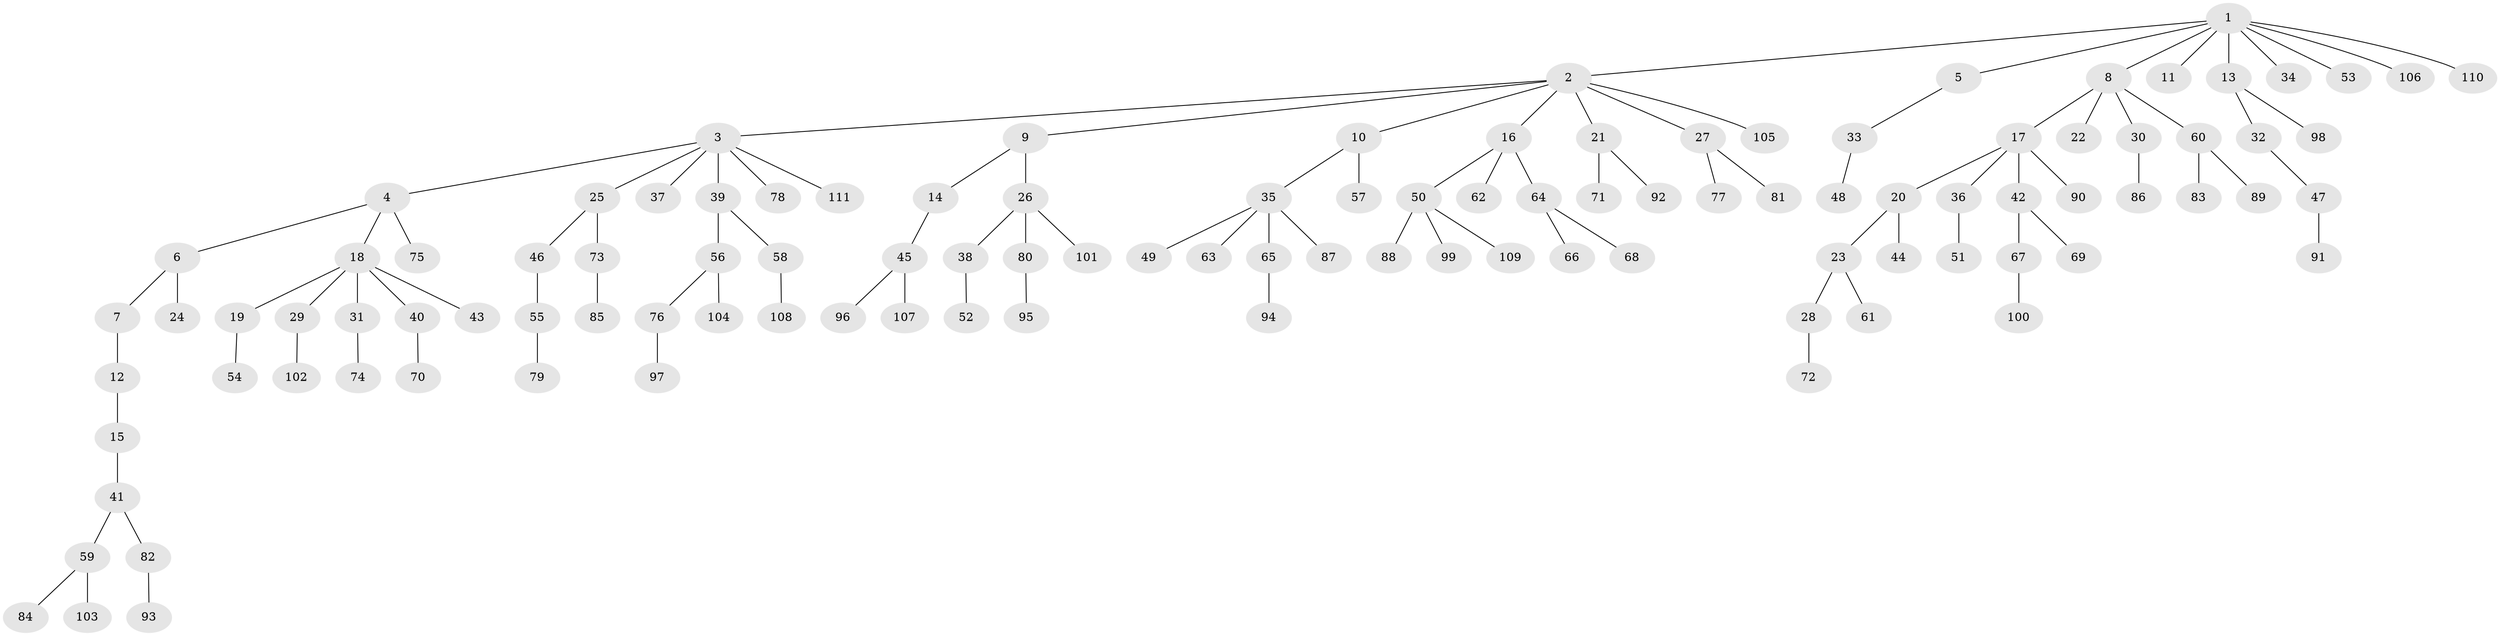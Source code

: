 // Generated by graph-tools (version 1.1) at 2025/15/03/09/25 04:15:39]
// undirected, 111 vertices, 110 edges
graph export_dot {
graph [start="1"]
  node [color=gray90,style=filled];
  1;
  2;
  3;
  4;
  5;
  6;
  7;
  8;
  9;
  10;
  11;
  12;
  13;
  14;
  15;
  16;
  17;
  18;
  19;
  20;
  21;
  22;
  23;
  24;
  25;
  26;
  27;
  28;
  29;
  30;
  31;
  32;
  33;
  34;
  35;
  36;
  37;
  38;
  39;
  40;
  41;
  42;
  43;
  44;
  45;
  46;
  47;
  48;
  49;
  50;
  51;
  52;
  53;
  54;
  55;
  56;
  57;
  58;
  59;
  60;
  61;
  62;
  63;
  64;
  65;
  66;
  67;
  68;
  69;
  70;
  71;
  72;
  73;
  74;
  75;
  76;
  77;
  78;
  79;
  80;
  81;
  82;
  83;
  84;
  85;
  86;
  87;
  88;
  89;
  90;
  91;
  92;
  93;
  94;
  95;
  96;
  97;
  98;
  99;
  100;
  101;
  102;
  103;
  104;
  105;
  106;
  107;
  108;
  109;
  110;
  111;
  1 -- 2;
  1 -- 5;
  1 -- 8;
  1 -- 11;
  1 -- 13;
  1 -- 34;
  1 -- 53;
  1 -- 106;
  1 -- 110;
  2 -- 3;
  2 -- 9;
  2 -- 10;
  2 -- 16;
  2 -- 21;
  2 -- 27;
  2 -- 105;
  3 -- 4;
  3 -- 25;
  3 -- 37;
  3 -- 39;
  3 -- 78;
  3 -- 111;
  4 -- 6;
  4 -- 18;
  4 -- 75;
  5 -- 33;
  6 -- 7;
  6 -- 24;
  7 -- 12;
  8 -- 17;
  8 -- 22;
  8 -- 30;
  8 -- 60;
  9 -- 14;
  9 -- 26;
  10 -- 35;
  10 -- 57;
  12 -- 15;
  13 -- 32;
  13 -- 98;
  14 -- 45;
  15 -- 41;
  16 -- 50;
  16 -- 62;
  16 -- 64;
  17 -- 20;
  17 -- 36;
  17 -- 42;
  17 -- 90;
  18 -- 19;
  18 -- 29;
  18 -- 31;
  18 -- 40;
  18 -- 43;
  19 -- 54;
  20 -- 23;
  20 -- 44;
  21 -- 71;
  21 -- 92;
  23 -- 28;
  23 -- 61;
  25 -- 46;
  25 -- 73;
  26 -- 38;
  26 -- 80;
  26 -- 101;
  27 -- 77;
  27 -- 81;
  28 -- 72;
  29 -- 102;
  30 -- 86;
  31 -- 74;
  32 -- 47;
  33 -- 48;
  35 -- 49;
  35 -- 63;
  35 -- 65;
  35 -- 87;
  36 -- 51;
  38 -- 52;
  39 -- 56;
  39 -- 58;
  40 -- 70;
  41 -- 59;
  41 -- 82;
  42 -- 67;
  42 -- 69;
  45 -- 96;
  45 -- 107;
  46 -- 55;
  47 -- 91;
  50 -- 88;
  50 -- 99;
  50 -- 109;
  55 -- 79;
  56 -- 76;
  56 -- 104;
  58 -- 108;
  59 -- 84;
  59 -- 103;
  60 -- 83;
  60 -- 89;
  64 -- 66;
  64 -- 68;
  65 -- 94;
  67 -- 100;
  73 -- 85;
  76 -- 97;
  80 -- 95;
  82 -- 93;
}
